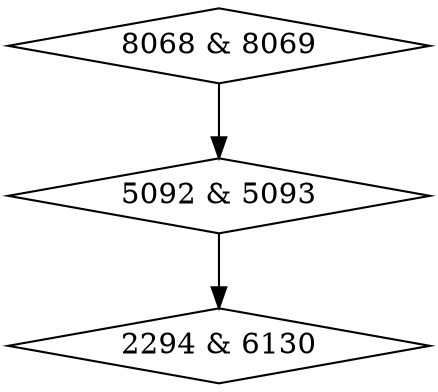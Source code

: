 digraph {
0 [label = "2294 & 6130", shape = diamond];
1 [label = "5092 & 5093", shape = diamond];
2 [label = "8068 & 8069", shape = diamond];
1->0;
2->1;
}
